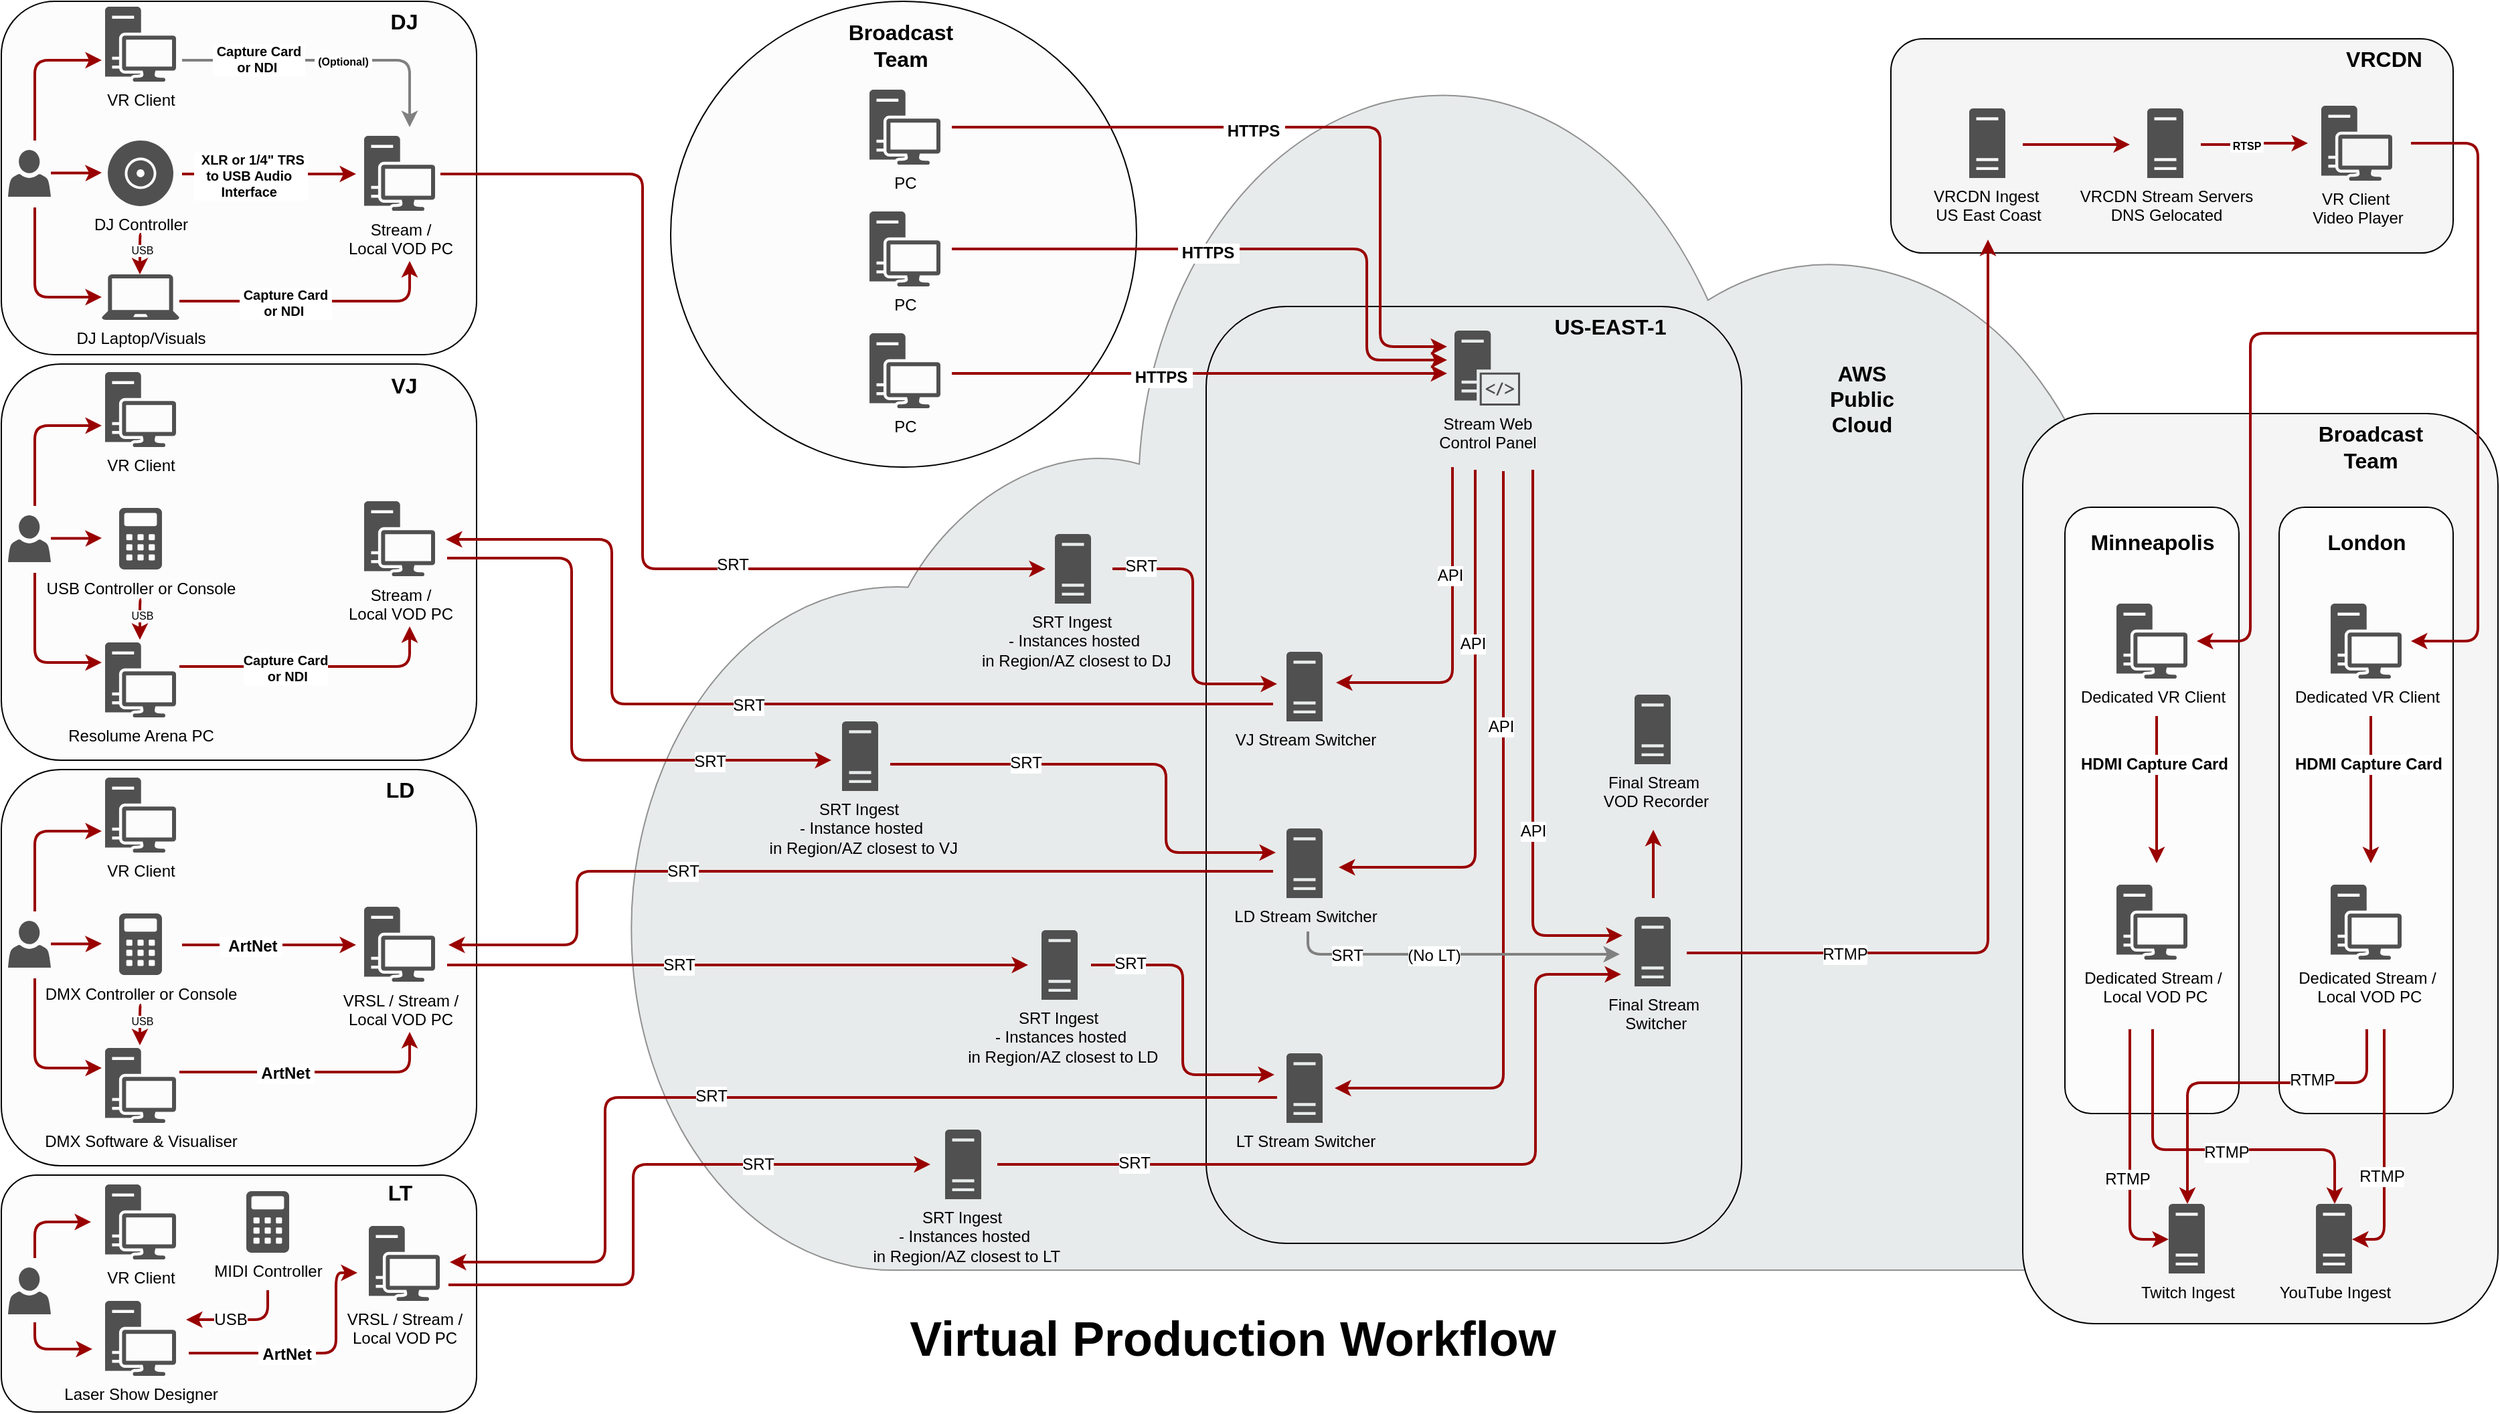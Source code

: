 <mxfile version="24.7.6">
  <diagram name="Page-1" id="c7558073-3199-34d8-9f00-42111426c3f3">
    <mxGraphModel dx="2074" dy="1204" grid="0" gridSize="10" guides="1" tooltips="1" connect="1" arrows="1" fold="1" page="1" pageScale="1" pageWidth="1920" pageHeight="1080" background="none" math="0" shadow="0">
      <root>
        <mxCell id="0" />
        <mxCell id="1" parent="0" />
        <mxCell id="5zzfdvalp0ISnl_wuwMz-347" value="" style="rounded=1;whiteSpace=wrap;html=1;fillStyle=solid;fillColor=#FCFCFC;" vertex="1" parent="1">
          <mxGeometry x="40" y="899" width="355" height="177" as="geometry" />
        </mxCell>
        <mxCell id="5zzfdvalp0ISnl_wuwMz-211" value="" style="sketch=0;pointerEvents=1;shadow=0;dashed=0;html=1;strokeColor=#919191;fillColor=#E8EBEB;labelPosition=center;verticalLabelPosition=bottom;outlineConnect=0;verticalAlign=top;align=center;shape=mxgraph.office.clouds.private_cloud;fillStyle=solid;" vertex="1" parent="1">
          <mxGeometry x="510" y="70" width="1220" height="900" as="geometry" />
        </mxCell>
        <mxCell id="5zzfdvalp0ISnl_wuwMz-296" value="" style="rounded=1;whiteSpace=wrap;html=1;fillColor=#E8EBEB;fillStyle=solid;" vertex="1" parent="1">
          <mxGeometry x="940" y="250" width="400" height="700" as="geometry" />
        </mxCell>
        <mxCell id="5zzfdvalp0ISnl_wuwMz-261" value="" style="rounded=1;whiteSpace=wrap;html=1;fillStyle=solid;fillColor=#F5F5F5;" vertex="1" parent="1">
          <mxGeometry x="1550" y="330" width="355" height="680" as="geometry" />
        </mxCell>
        <mxCell id="5zzfdvalp0ISnl_wuwMz-281" value="" style="rounded=1;whiteSpace=wrap;html=1;fillStyle=solid;fillColor=#FCFCFC;" vertex="1" parent="1">
          <mxGeometry x="1741.5" y="400" width="130" height="453" as="geometry" />
        </mxCell>
        <mxCell id="5zzfdvalp0ISnl_wuwMz-280" value="" style="rounded=1;whiteSpace=wrap;html=1;fillStyle=solid;fillColor=#FCFCFC;" vertex="1" parent="1">
          <mxGeometry x="1581.5" y="400" width="130" height="453" as="geometry" />
        </mxCell>
        <mxCell id="5zzfdvalp0ISnl_wuwMz-253" value="" style="rounded=1;whiteSpace=wrap;html=1;fillStyle=solid;fillColor=#F5F5F5;" vertex="1" parent="1">
          <mxGeometry x="1451.5" y="50" width="420" height="160" as="geometry" />
        </mxCell>
        <mxCell id="5zzfdvalp0ISnl_wuwMz-143" value="" style="ellipse;whiteSpace=wrap;html=1;aspect=fixed;fillStyle=solid;fillColor=#FCFCFC;" vertex="1" parent="1">
          <mxGeometry x="540" y="22" width="348" height="348" as="geometry" />
        </mxCell>
        <mxCell id="5zzfdvalp0ISnl_wuwMz-177" value="" style="rounded=1;whiteSpace=wrap;html=1;fillColor=#FCFCFC;fillStyle=auto;" vertex="1" parent="1">
          <mxGeometry x="40" y="293" width="355" height="296" as="geometry" />
        </mxCell>
        <mxCell id="5zzfdvalp0ISnl_wuwMz-176" value="" style="rounded=1;whiteSpace=wrap;html=1;fillStyle=solid;fillColor=#FCFCFC;" vertex="1" parent="1">
          <mxGeometry x="40" y="22" width="355" height="264" as="geometry" />
        </mxCell>
        <mxCell id="65" value="" style="edgeStyle=elbowEdgeStyle;elbow=horizontal;strokeColor=#808080;strokeWidth=2" parent="1" edge="1">
          <mxGeometry width="100" height="100" relative="1" as="geometry">
            <mxPoint x="175" y="66" as="sourcePoint" />
            <mxPoint x="345" y="116" as="targetPoint" />
            <Array as="points">
              <mxPoint x="345" y="66" />
            </Array>
          </mxGeometry>
        </mxCell>
        <mxCell id="5zzfdvalp0ISnl_wuwMz-123" value="&lt;div&gt;&lt;b&gt;&amp;nbsp;Capture Card&amp;nbsp;&lt;/b&gt;&lt;/div&gt;&lt;div&gt;&lt;b&gt;or NDI&amp;nbsp; &lt;/b&gt;&lt;/div&gt;" style="edgeLabel;html=1;align=center;verticalAlign=middle;resizable=0;points=[];fontSize=10;" vertex="1" connectable="0" parent="65">
          <mxGeometry x="-0.487" y="1" relative="1" as="geometry">
            <mxPoint as="offset" />
          </mxGeometry>
        </mxCell>
        <mxCell id="5zzfdvalp0ISnl_wuwMz-138" value="&amp;nbsp;(Optional)&amp;nbsp; " style="edgeLabel;html=1;align=center;verticalAlign=middle;resizable=0;points=[];fontSize=8;fontStyle=1" vertex="1" connectable="0" parent="65">
          <mxGeometry x="0.09" y="-1" relative="1" as="geometry">
            <mxPoint as="offset" />
          </mxGeometry>
        </mxCell>
        <mxCell id="5zzfdvalp0ISnl_wuwMz-101" value="VR Client" style="sketch=0;pointerEvents=1;shadow=0;dashed=0;html=1;strokeColor=none;fillColor=#505050;labelPosition=center;verticalLabelPosition=bottom;verticalAlign=top;outlineConnect=0;align=center;shape=mxgraph.office.devices.workstation;" vertex="1" parent="1">
          <mxGeometry x="117.5" y="26" width="53" height="56" as="geometry" />
        </mxCell>
        <mxCell id="5zzfdvalp0ISnl_wuwMz-102" value="" style="sketch=0;pointerEvents=1;shadow=0;dashed=0;html=1;strokeColor=none;fillColor=#505050;labelPosition=center;verticalLabelPosition=bottom;verticalAlign=top;outlineConnect=0;align=center;shape=mxgraph.office.users.user;" vertex="1" parent="1">
          <mxGeometry x="45" y="133" width="32" height="35" as="geometry" />
        </mxCell>
        <mxCell id="5zzfdvalp0ISnl_wuwMz-110" value="&lt;div&gt;DJ Laptop/Visuals&lt;/div&gt;" style="sketch=0;pointerEvents=1;shadow=0;dashed=0;html=1;strokeColor=none;fillColor=#505050;labelPosition=center;verticalLabelPosition=bottom;verticalAlign=top;outlineConnect=0;align=center;shape=mxgraph.office.devices.laptop;" vertex="1" parent="1">
          <mxGeometry x="115" y="226" width="58" height="34" as="geometry" />
        </mxCell>
        <mxCell id="5zzfdvalp0ISnl_wuwMz-121" value="" style="edgeStyle=elbowEdgeStyle;elbow=horizontal;strokeColor=#990000;strokeWidth=2" edge="1" parent="1">
          <mxGeometry width="100" height="100" relative="1" as="geometry">
            <mxPoint x="173" y="246" as="sourcePoint" />
            <mxPoint x="345" y="216" as="targetPoint" />
            <Array as="points">
              <mxPoint x="345" y="236" />
            </Array>
          </mxGeometry>
        </mxCell>
        <mxCell id="5zzfdvalp0ISnl_wuwMz-122" value="&lt;div&gt;&lt;b&gt;&amp;nbsp;Capture Card&amp;nbsp;&lt;/b&gt;&lt;/div&gt;&lt;div&gt;&lt;b&gt;or NDI&amp;nbsp; &lt;/b&gt;&lt;/div&gt;" style="edgeLabel;html=1;align=center;verticalAlign=middle;resizable=0;points=[];fontSize=10;" vertex="1" connectable="0" parent="5zzfdvalp0ISnl_wuwMz-121">
          <mxGeometry x="-0.218" y="-1" relative="1" as="geometry">
            <mxPoint as="offset" />
          </mxGeometry>
        </mxCell>
        <mxCell id="5zzfdvalp0ISnl_wuwMz-124" value="" style="edgeStyle=elbowEdgeStyle;elbow=horizontal;strokeColor=#990000;strokeWidth=2" edge="1" parent="1">
          <mxGeometry width="100" height="100" relative="1" as="geometry">
            <mxPoint x="175" y="151" as="sourcePoint" />
            <mxPoint x="305" y="151" as="targetPoint" />
            <Array as="points">
              <mxPoint x="255" y="256" />
            </Array>
          </mxGeometry>
        </mxCell>
        <mxCell id="5zzfdvalp0ISnl_wuwMz-125" value="&lt;div&gt;&lt;b&gt;&amp;nbsp; XLR or 1/4&quot; TRS&amp;nbsp;&lt;/b&gt;&lt;/div&gt;&lt;div&gt;&lt;b&gt;to USB Audio&amp;nbsp;&lt;/b&gt;&lt;/div&gt;&lt;div&gt;&lt;b&gt;Interface&amp;nbsp; &lt;br&gt;&lt;/b&gt;&lt;/div&gt;" style="edgeLabel;html=1;align=center;verticalAlign=middle;resizable=0;points=[];fontSize=10;" vertex="1" connectable="0" parent="5zzfdvalp0ISnl_wuwMz-124">
          <mxGeometry x="-0.218" y="-1" relative="1" as="geometry">
            <mxPoint as="offset" />
          </mxGeometry>
        </mxCell>
        <mxCell id="5zzfdvalp0ISnl_wuwMz-126" value="" style="edgeStyle=elbowEdgeStyle;elbow=horizontal;strokeColor=#990000;strokeWidth=2" edge="1" parent="1">
          <mxGeometry width="100" height="100" relative="1" as="geometry">
            <mxPoint x="65" y="126" as="sourcePoint" />
            <mxPoint x="115" y="66" as="targetPoint" />
            <Array as="points">
              <mxPoint x="65" y="66" />
            </Array>
          </mxGeometry>
        </mxCell>
        <mxCell id="5zzfdvalp0ISnl_wuwMz-128" value="" style="edgeStyle=elbowEdgeStyle;elbow=horizontal;strokeColor=#990000;strokeWidth=2" edge="1" parent="1" target="5zzfdvalp0ISnl_wuwMz-110">
          <mxGeometry width="100" height="100" relative="1" as="geometry">
            <mxPoint x="65" y="176" as="sourcePoint" />
            <mxPoint x="130" y="238.5" as="targetPoint" />
            <Array as="points">
              <mxPoint x="65" y="243" />
            </Array>
          </mxGeometry>
        </mxCell>
        <mxCell id="5zzfdvalp0ISnl_wuwMz-129" value="" style="edgeStyle=elbowEdgeStyle;elbow=horizontal;strokeColor=#990000;strokeWidth=2" edge="1" parent="1">
          <mxGeometry width="100" height="100" relative="1" as="geometry">
            <mxPoint x="77" y="150.26" as="sourcePoint" />
            <mxPoint x="115" y="150" as="targetPoint" />
            <Array as="points">
              <mxPoint x="105" y="150.26" />
            </Array>
          </mxGeometry>
        </mxCell>
        <mxCell id="5zzfdvalp0ISnl_wuwMz-97" value="Stream / &lt;br&gt;Local VOD PC" style="sketch=0;pointerEvents=1;shadow=0;dashed=0;html=1;strokeColor=none;fillColor=#505050;labelPosition=center;verticalLabelPosition=bottom;verticalAlign=top;outlineConnect=0;align=center;shape=mxgraph.office.devices.workstation;" vertex="1" parent="1">
          <mxGeometry x="311" y="122.5" width="53" height="56" as="geometry" />
        </mxCell>
        <mxCell id="5zzfdvalp0ISnl_wuwMz-96" value="&lt;div&gt;DJ Controller&lt;/div&gt;" style="sketch=0;pointerEvents=1;shadow=0;dashed=0;html=1;strokeColor=none;fillColor=#505050;labelPosition=center;verticalLabelPosition=bottom;verticalAlign=top;outlineConnect=0;align=center;shape=mxgraph.office.devices.cd_dvd;" vertex="1" parent="1">
          <mxGeometry x="119.5" y="126" width="49" height="49" as="geometry" />
        </mxCell>
        <mxCell id="5zzfdvalp0ISnl_wuwMz-130" value="" style="edgeStyle=elbowEdgeStyle;elbow=horizontal;strokeColor=#990000;strokeWidth=2" edge="1" parent="1">
          <mxGeometry width="100" height="100" relative="1" as="geometry">
            <mxPoint x="368" y="151" as="sourcePoint" />
            <mxPoint x="820" y="446" as="targetPoint" />
            <Array as="points">
              <mxPoint x="519" y="298" />
            </Array>
          </mxGeometry>
        </mxCell>
        <mxCell id="5zzfdvalp0ISnl_wuwMz-305" value="SRT" style="edgeLabel;html=1;align=center;verticalAlign=middle;resizable=0;points=[];fontSize=12;" vertex="1" connectable="0" parent="5zzfdvalp0ISnl_wuwMz-130">
          <mxGeometry x="0.373" y="3" relative="1" as="geometry">
            <mxPoint as="offset" />
          </mxGeometry>
        </mxCell>
        <mxCell id="5zzfdvalp0ISnl_wuwMz-135" value="" style="edgeStyle=elbowEdgeStyle;elbow=horizontal;strokeColor=#990000;strokeWidth=2" edge="1" parent="1" target="5zzfdvalp0ISnl_wuwMz-110">
          <mxGeometry width="100" height="100" relative="1" as="geometry">
            <mxPoint x="144.5" y="196" as="sourcePoint" />
            <mxPoint x="144" y="216" as="targetPoint" />
            <Array as="points">
              <mxPoint x="143.5" y="196" />
            </Array>
          </mxGeometry>
        </mxCell>
        <mxCell id="5zzfdvalp0ISnl_wuwMz-136" value="USB" style="edgeLabel;html=1;align=center;verticalAlign=middle;resizable=0;points=[];fontSize=8;" vertex="1" connectable="0" parent="5zzfdvalp0ISnl_wuwMz-135">
          <mxGeometry x="-0.146" y="1" relative="1" as="geometry">
            <mxPoint as="offset" />
          </mxGeometry>
        </mxCell>
        <mxCell id="5zzfdvalp0ISnl_wuwMz-99" value="&lt;div&gt;Stream Web&lt;/div&gt;&lt;div&gt;Control Panel&lt;br&gt;&lt;/div&gt;" style="sketch=0;pointerEvents=1;shadow=0;dashed=0;html=1;strokeColor=none;fillColor=#505050;labelPosition=center;verticalLabelPosition=bottom;verticalAlign=top;outlineConnect=0;align=center;shape=mxgraph.office.servers.server_side_code;" vertex="1" parent="1">
          <mxGeometry x="1125.5" y="268" width="49" height="56" as="geometry" />
        </mxCell>
        <mxCell id="5zzfdvalp0ISnl_wuwMz-100" value="&lt;div&gt;SRT Ingest&amp;nbsp;&lt;/div&gt;&lt;div&gt;- Instances hosted&lt;/div&gt;&lt;div&gt;&amp;nbsp;in Region/AZ closest to DJ&lt;/div&gt;" style="sketch=0;pointerEvents=1;shadow=0;dashed=0;html=1;strokeColor=none;fillColor=#505050;labelPosition=center;verticalLabelPosition=bottom;verticalAlign=top;outlineConnect=0;align=center;shape=mxgraph.office.servers.server_generic;" vertex="1" parent="1">
          <mxGeometry x="827" y="420" width="27" height="52" as="geometry" />
        </mxCell>
        <mxCell id="5zzfdvalp0ISnl_wuwMz-146" value="&lt;div&gt;VJ Stream Switcher&lt;br&gt;&lt;/div&gt;" style="sketch=0;pointerEvents=1;shadow=0;dashed=0;html=1;strokeColor=none;fillColor=#505050;labelPosition=center;verticalLabelPosition=bottom;verticalAlign=top;outlineConnect=0;align=center;shape=mxgraph.office.servers.server_generic;" vertex="1" parent="1">
          <mxGeometry x="1000" y="508" width="27" height="52" as="geometry" />
        </mxCell>
        <mxCell id="5zzfdvalp0ISnl_wuwMz-147" value="" style="edgeStyle=elbowEdgeStyle;elbow=horizontal;strokeColor=#990000;strokeWidth=2" edge="1" parent="1">
          <mxGeometry width="100" height="100" relative="1" as="geometry">
            <mxPoint x="870" y="446" as="sourcePoint" />
            <mxPoint x="993" y="532" as="targetPoint" />
            <Array as="points">
              <mxPoint x="930" y="560" />
            </Array>
          </mxGeometry>
        </mxCell>
        <mxCell id="5zzfdvalp0ISnl_wuwMz-325" value="SRT" style="edgeLabel;html=1;align=center;verticalAlign=middle;resizable=0;points=[];fontSize=12;" vertex="1" connectable="0" parent="5zzfdvalp0ISnl_wuwMz-147">
          <mxGeometry x="-0.799" y="2" relative="1" as="geometry">
            <mxPoint as="offset" />
          </mxGeometry>
        </mxCell>
        <mxCell id="5zzfdvalp0ISnl_wuwMz-149" value="" style="edgeStyle=elbowEdgeStyle;elbow=horizontal;strokeColor=#990000;strokeWidth=2" edge="1" parent="1">
          <mxGeometry width="100" height="100" relative="1" as="geometry">
            <mxPoint x="1124" y="370" as="sourcePoint" />
            <mxPoint x="1037" y="531" as="targetPoint" />
            <Array as="points">
              <mxPoint x="1124" y="529" />
            </Array>
          </mxGeometry>
        </mxCell>
        <mxCell id="5zzfdvalp0ISnl_wuwMz-152" value="API" style="edgeLabel;html=1;align=center;verticalAlign=middle;resizable=0;points=[];fontSize=12;" vertex="1" connectable="0" parent="5zzfdvalp0ISnl_wuwMz-149">
          <mxGeometry x="-0.35" y="-2" relative="1" as="geometry">
            <mxPoint as="offset" />
          </mxGeometry>
        </mxCell>
        <mxCell id="5zzfdvalp0ISnl_wuwMz-157" value="VR Client" style="sketch=0;pointerEvents=1;shadow=0;dashed=0;html=1;strokeColor=none;fillColor=#505050;labelPosition=center;verticalLabelPosition=bottom;verticalAlign=top;outlineConnect=0;align=center;shape=mxgraph.office.devices.workstation;" vertex="1" parent="1">
          <mxGeometry x="117.5" y="299" width="53" height="56" as="geometry" />
        </mxCell>
        <mxCell id="5zzfdvalp0ISnl_wuwMz-158" value="" style="sketch=0;pointerEvents=1;shadow=0;dashed=0;html=1;strokeColor=none;fillColor=#505050;labelPosition=center;verticalLabelPosition=bottom;verticalAlign=top;outlineConnect=0;align=center;shape=mxgraph.office.users.user;" vertex="1" parent="1">
          <mxGeometry x="45" y="406" width="32" height="35" as="geometry" />
        </mxCell>
        <mxCell id="5zzfdvalp0ISnl_wuwMz-160" value="" style="edgeStyle=elbowEdgeStyle;elbow=horizontal;strokeColor=#990000;strokeWidth=2" edge="1" parent="1">
          <mxGeometry width="100" height="100" relative="1" as="geometry">
            <mxPoint x="173" y="519" as="sourcePoint" />
            <mxPoint x="345" y="489" as="targetPoint" />
            <Array as="points">
              <mxPoint x="345" y="509" />
            </Array>
          </mxGeometry>
        </mxCell>
        <mxCell id="5zzfdvalp0ISnl_wuwMz-161" value="&lt;div&gt;Capture Card&lt;/div&gt;&lt;div&gt;&amp;nbsp;or NDI&lt;/div&gt;" style="edgeLabel;html=1;align=center;verticalAlign=middle;resizable=0;points=[];fontSize=10;fontStyle=1" vertex="1" connectable="0" parent="5zzfdvalp0ISnl_wuwMz-160">
          <mxGeometry x="-0.218" y="-1" relative="1" as="geometry">
            <mxPoint as="offset" />
          </mxGeometry>
        </mxCell>
        <mxCell id="5zzfdvalp0ISnl_wuwMz-164" value="" style="edgeStyle=elbowEdgeStyle;elbow=horizontal;strokeColor=#990000;strokeWidth=2" edge="1" parent="1">
          <mxGeometry width="100" height="100" relative="1" as="geometry">
            <mxPoint x="65" y="399" as="sourcePoint" />
            <mxPoint x="115" y="339" as="targetPoint" />
            <Array as="points">
              <mxPoint x="65" y="339" />
            </Array>
          </mxGeometry>
        </mxCell>
        <mxCell id="5zzfdvalp0ISnl_wuwMz-165" value="" style="edgeStyle=elbowEdgeStyle;elbow=horizontal;strokeColor=#990000;strokeWidth=2" edge="1" parent="1">
          <mxGeometry width="100" height="100" relative="1" as="geometry">
            <mxPoint x="65" y="449" as="sourcePoint" />
            <mxPoint x="115" y="516" as="targetPoint" />
            <Array as="points">
              <mxPoint x="65" y="516" />
            </Array>
          </mxGeometry>
        </mxCell>
        <mxCell id="5zzfdvalp0ISnl_wuwMz-166" value="" style="edgeStyle=elbowEdgeStyle;elbow=horizontal;strokeColor=#990000;strokeWidth=2" edge="1" parent="1">
          <mxGeometry width="100" height="100" relative="1" as="geometry">
            <mxPoint x="77" y="423.26" as="sourcePoint" />
            <mxPoint x="115" y="423" as="targetPoint" />
            <Array as="points">
              <mxPoint x="105" y="423.26" />
            </Array>
          </mxGeometry>
        </mxCell>
        <mxCell id="5zzfdvalp0ISnl_wuwMz-167" value="Stream / &lt;br&gt;Local VOD PC" style="sketch=0;pointerEvents=1;shadow=0;dashed=0;html=1;strokeColor=none;fillColor=#505050;labelPosition=center;verticalLabelPosition=bottom;verticalAlign=top;outlineConnect=0;align=center;shape=mxgraph.office.devices.workstation;" vertex="1" parent="1">
          <mxGeometry x="311" y="395.5" width="53" height="56" as="geometry" />
        </mxCell>
        <mxCell id="5zzfdvalp0ISnl_wuwMz-170" value="" style="edgeStyle=elbowEdgeStyle;elbow=horizontal;strokeColor=#990000;strokeWidth=2" edge="1" parent="1">
          <mxGeometry width="100" height="100" relative="1" as="geometry">
            <mxPoint x="144.5" y="469" as="sourcePoint" />
            <mxPoint x="143.5" y="499" as="targetPoint" />
            <Array as="points">
              <mxPoint x="143.5" y="469" />
            </Array>
          </mxGeometry>
        </mxCell>
        <mxCell id="5zzfdvalp0ISnl_wuwMz-171" value="USB" style="edgeLabel;html=1;align=center;verticalAlign=middle;resizable=0;points=[];fontSize=8;" vertex="1" connectable="0" parent="5zzfdvalp0ISnl_wuwMz-170">
          <mxGeometry x="-0.146" y="1" relative="1" as="geometry">
            <mxPoint as="offset" />
          </mxGeometry>
        </mxCell>
        <mxCell id="5zzfdvalp0ISnl_wuwMz-172" value="USB Controller or Console" style="sketch=0;pointerEvents=1;shadow=0;dashed=0;html=1;strokeColor=none;fillColor=#505050;labelPosition=center;verticalLabelPosition=bottom;verticalAlign=top;outlineConnect=0;align=center;shape=mxgraph.office.concepts.calculator;" vertex="1" parent="1">
          <mxGeometry x="128" y="400.5" width="32" height="46" as="geometry" />
        </mxCell>
        <mxCell id="5zzfdvalp0ISnl_wuwMz-173" value="Resolume Arena PC" style="sketch=0;pointerEvents=1;shadow=0;dashed=0;html=1;strokeColor=none;fillColor=#505050;labelPosition=center;verticalLabelPosition=bottom;verticalAlign=top;outlineConnect=0;align=center;shape=mxgraph.office.devices.workstation;" vertex="1" parent="1">
          <mxGeometry x="117.5" y="501" width="53" height="56" as="geometry" />
        </mxCell>
        <mxCell id="5zzfdvalp0ISnl_wuwMz-178" value="DJ" style="text;strokeColor=none;fillColor=none;html=1;align=center;verticalAlign=middle;whiteSpace=wrap;rounded=0;fontSize=16;fontStyle=1" vertex="1" parent="1">
          <mxGeometry x="311" y="22" width="60" height="30" as="geometry" />
        </mxCell>
        <mxCell id="5zzfdvalp0ISnl_wuwMz-179" value="VJ" style="text;strokeColor=none;fillColor=none;html=1;align=center;verticalAlign=middle;whiteSpace=wrap;rounded=0;fontSize=16;fontStyle=1" vertex="1" parent="1">
          <mxGeometry x="311" y="294" width="60" height="30" as="geometry" />
        </mxCell>
        <mxCell id="5zzfdvalp0ISnl_wuwMz-181" value="" style="edgeStyle=elbowEdgeStyle;elbow=horizontal;strokeColor=#990000;strokeWidth=2;" edge="1" parent="1">
          <mxGeometry width="100" height="100" relative="1" as="geometry">
            <mxPoint x="990" y="547" as="sourcePoint" />
            <mxPoint x="372" y="424" as="targetPoint" />
            <Array as="points">
              <mxPoint x="496" y="505" />
            </Array>
          </mxGeometry>
        </mxCell>
        <mxCell id="5zzfdvalp0ISnl_wuwMz-321" value="SRT" style="edgeLabel;html=1;align=center;verticalAlign=middle;resizable=0;points=[];fontSize=12;" vertex="1" connectable="0" parent="5zzfdvalp0ISnl_wuwMz-181">
          <mxGeometry x="0.058" y="1" relative="1" as="geometry">
            <mxPoint as="offset" />
          </mxGeometry>
        </mxCell>
        <mxCell id="5zzfdvalp0ISnl_wuwMz-184" value="" style="edgeStyle=elbowEdgeStyle;elbow=horizontal;strokeColor=#990000;strokeWidth=2" edge="1" parent="1">
          <mxGeometry width="100" height="100" relative="1" as="geometry">
            <mxPoint x="373" y="438" as="sourcePoint" />
            <mxPoint x="660" y="589" as="targetPoint" />
            <Array as="points">
              <mxPoint x="466" y="519" />
            </Array>
          </mxGeometry>
        </mxCell>
        <mxCell id="5zzfdvalp0ISnl_wuwMz-367" value="SRT" style="edgeLabel;html=1;align=center;verticalAlign=middle;resizable=0;points=[];fontSize=12;" vertex="1" connectable="0" parent="5zzfdvalp0ISnl_wuwMz-184">
          <mxGeometry x="0.585" y="-1" relative="1" as="geometry">
            <mxPoint as="offset" />
          </mxGeometry>
        </mxCell>
        <mxCell id="5zzfdvalp0ISnl_wuwMz-186" value="&lt;div&gt;VRCDN Ingest&amp;nbsp;&lt;/div&gt;&lt;div&gt;US East Coast&lt;/div&gt;" style="sketch=0;pointerEvents=1;shadow=0;dashed=0;html=1;strokeColor=none;fillColor=#505050;labelPosition=center;verticalLabelPosition=bottom;verticalAlign=top;outlineConnect=0;align=center;shape=mxgraph.office.servers.server_generic;" vertex="1" parent="1">
          <mxGeometry x="1510" y="102" width="27" height="52" as="geometry" />
        </mxCell>
        <mxCell id="5zzfdvalp0ISnl_wuwMz-188" value="&lt;div&gt;VRCDN Stream Servers&lt;/div&gt;&lt;div&gt;DNS Gelocated&lt;br&gt;&lt;/div&gt;" style="sketch=0;pointerEvents=1;shadow=0;dashed=0;html=1;strokeColor=none;fillColor=#505050;labelPosition=center;verticalLabelPosition=bottom;verticalAlign=top;outlineConnect=0;align=center;shape=mxgraph.office.servers.server_generic;" vertex="1" parent="1">
          <mxGeometry x="1643" y="102" width="27" height="52" as="geometry" />
        </mxCell>
        <mxCell id="5zzfdvalp0ISnl_wuwMz-189" value="&lt;div&gt;VR Client&amp;nbsp;&lt;/div&gt;&lt;div&gt;Video Player&lt;/div&gt;" style="sketch=0;pointerEvents=1;shadow=0;dashed=0;html=1;strokeColor=none;fillColor=#505050;labelPosition=center;verticalLabelPosition=bottom;verticalAlign=top;outlineConnect=0;align=center;shape=mxgraph.office.devices.workstation;" vertex="1" parent="1">
          <mxGeometry x="1773" y="100" width="53" height="56" as="geometry" />
        </mxCell>
        <mxCell id="5zzfdvalp0ISnl_wuwMz-190" value="" style="edgeStyle=elbowEdgeStyle;elbow=horizontal;strokeColor=#990000;strokeWidth=2" edge="1" parent="1">
          <mxGeometry width="100" height="100" relative="1" as="geometry">
            <mxPoint x="1550" y="129" as="sourcePoint" />
            <mxPoint x="1630" y="129" as="targetPoint" />
            <Array as="points">
              <mxPoint x="1593" y="129" />
            </Array>
          </mxGeometry>
        </mxCell>
        <mxCell id="5zzfdvalp0ISnl_wuwMz-191" value="" style="edgeStyle=elbowEdgeStyle;elbow=horizontal;strokeColor=#990000;strokeWidth=2" edge="1" parent="1">
          <mxGeometry width="100" height="100" relative="1" as="geometry">
            <mxPoint x="1683" y="129" as="sourcePoint" />
            <mxPoint x="1763" y="128" as="targetPoint" />
            <Array as="points">
              <mxPoint x="1723" y="129" />
            </Array>
          </mxGeometry>
        </mxCell>
        <mxCell id="5zzfdvalp0ISnl_wuwMz-192" value="&lt;b&gt;&amp;nbsp;RTSP&amp;nbsp; &lt;br&gt;&lt;/b&gt;" style="edgeLabel;html=1;align=center;verticalAlign=middle;resizable=0;points=[];fontSize=8;" vertex="1" connectable="0" parent="5zzfdvalp0ISnl_wuwMz-191">
          <mxGeometry x="-0.179" y="-1" relative="1" as="geometry">
            <mxPoint as="offset" />
          </mxGeometry>
        </mxCell>
        <mxCell id="5zzfdvalp0ISnl_wuwMz-195" value="" style="rounded=1;whiteSpace=wrap;html=1;fillStyle=solid;fillColor=#FCFCFC;" vertex="1" parent="1">
          <mxGeometry x="40" y="596" width="355" height="296" as="geometry" />
        </mxCell>
        <mxCell id="5zzfdvalp0ISnl_wuwMz-196" value="VR Client" style="sketch=0;pointerEvents=1;shadow=0;dashed=0;html=1;strokeColor=none;fillColor=#505050;labelPosition=center;verticalLabelPosition=bottom;verticalAlign=top;outlineConnect=0;align=center;shape=mxgraph.office.devices.workstation;" vertex="1" parent="1">
          <mxGeometry x="117.5" y="602" width="53" height="56" as="geometry" />
        </mxCell>
        <mxCell id="5zzfdvalp0ISnl_wuwMz-197" value="" style="sketch=0;pointerEvents=1;shadow=0;dashed=0;html=1;strokeColor=none;fillColor=#505050;labelPosition=center;verticalLabelPosition=bottom;verticalAlign=top;outlineConnect=0;align=center;shape=mxgraph.office.users.user;" vertex="1" parent="1">
          <mxGeometry x="45" y="709" width="32" height="35" as="geometry" />
        </mxCell>
        <mxCell id="5zzfdvalp0ISnl_wuwMz-198" value="" style="edgeStyle=elbowEdgeStyle;elbow=horizontal;strokeColor=#990000;strokeWidth=2" edge="1" parent="1">
          <mxGeometry width="100" height="100" relative="1" as="geometry">
            <mxPoint x="173" y="822" as="sourcePoint" />
            <mxPoint x="345" y="792" as="targetPoint" />
            <Array as="points">
              <mxPoint x="345" y="812" />
            </Array>
          </mxGeometry>
        </mxCell>
        <mxCell id="5zzfdvalp0ISnl_wuwMz-199" value="&lt;div&gt;&lt;b&gt;&amp;nbsp;ArtNet&amp;nbsp; &lt;/b&gt;&lt;/div&gt;" style="edgeLabel;html=1;align=center;verticalAlign=middle;resizable=0;points=[];fontSize=12;" vertex="1" connectable="0" parent="5zzfdvalp0ISnl_wuwMz-198">
          <mxGeometry x="-0.218" y="-1" relative="1" as="geometry">
            <mxPoint as="offset" />
          </mxGeometry>
        </mxCell>
        <mxCell id="5zzfdvalp0ISnl_wuwMz-200" value="" style="edgeStyle=elbowEdgeStyle;elbow=horizontal;strokeColor=#990000;strokeWidth=2" edge="1" parent="1">
          <mxGeometry width="100" height="100" relative="1" as="geometry">
            <mxPoint x="175" y="727" as="sourcePoint" />
            <mxPoint x="305" y="727" as="targetPoint" />
            <Array as="points">
              <mxPoint x="255" y="832" />
            </Array>
          </mxGeometry>
        </mxCell>
        <mxCell id="5zzfdvalp0ISnl_wuwMz-201" value="&lt;div&gt;&lt;b&gt;&amp;nbsp; ArtNet&amp;nbsp; &lt;br&gt;&lt;/b&gt;&lt;/div&gt;" style="edgeLabel;html=1;align=center;verticalAlign=middle;resizable=0;points=[];fontSize=12;" vertex="1" connectable="0" parent="5zzfdvalp0ISnl_wuwMz-200">
          <mxGeometry x="-0.218" y="-1" relative="1" as="geometry">
            <mxPoint as="offset" />
          </mxGeometry>
        </mxCell>
        <mxCell id="5zzfdvalp0ISnl_wuwMz-202" value="" style="edgeStyle=elbowEdgeStyle;elbow=horizontal;strokeColor=#990000;strokeWidth=2" edge="1" parent="1">
          <mxGeometry width="100" height="100" relative="1" as="geometry">
            <mxPoint x="65" y="702" as="sourcePoint" />
            <mxPoint x="115" y="642" as="targetPoint" />
            <Array as="points">
              <mxPoint x="65" y="642" />
            </Array>
          </mxGeometry>
        </mxCell>
        <mxCell id="5zzfdvalp0ISnl_wuwMz-203" value="" style="edgeStyle=elbowEdgeStyle;elbow=horizontal;strokeColor=#990000;strokeWidth=2" edge="1" parent="1">
          <mxGeometry width="100" height="100" relative="1" as="geometry">
            <mxPoint x="65" y="752" as="sourcePoint" />
            <mxPoint x="115" y="819" as="targetPoint" />
            <Array as="points">
              <mxPoint x="65" y="819" />
            </Array>
          </mxGeometry>
        </mxCell>
        <mxCell id="5zzfdvalp0ISnl_wuwMz-204" value="" style="edgeStyle=elbowEdgeStyle;elbow=horizontal;strokeColor=#990000;strokeWidth=2" edge="1" parent="1">
          <mxGeometry width="100" height="100" relative="1" as="geometry">
            <mxPoint x="77" y="726.26" as="sourcePoint" />
            <mxPoint x="115" y="726" as="targetPoint" />
            <Array as="points">
              <mxPoint x="105" y="726.26" />
            </Array>
          </mxGeometry>
        </mxCell>
        <mxCell id="5zzfdvalp0ISnl_wuwMz-205" value="VRSL / Stream / &lt;br&gt;Local VOD PC" style="sketch=0;pointerEvents=1;shadow=0;dashed=0;html=1;strokeColor=none;fillColor=#505050;labelPosition=center;verticalLabelPosition=bottom;verticalAlign=top;outlineConnect=0;align=center;shape=mxgraph.office.devices.workstation;" vertex="1" parent="1">
          <mxGeometry x="311" y="698.5" width="53" height="56" as="geometry" />
        </mxCell>
        <mxCell id="5zzfdvalp0ISnl_wuwMz-206" value="" style="edgeStyle=elbowEdgeStyle;elbow=horizontal;strokeColor=#990000;strokeWidth=2" edge="1" parent="1">
          <mxGeometry width="100" height="100" relative="1" as="geometry">
            <mxPoint x="144.5" y="772" as="sourcePoint" />
            <mxPoint x="143.5" y="802" as="targetPoint" />
            <Array as="points">
              <mxPoint x="143.5" y="772" />
            </Array>
          </mxGeometry>
        </mxCell>
        <mxCell id="5zzfdvalp0ISnl_wuwMz-207" value="USB" style="edgeLabel;html=1;align=center;verticalAlign=middle;resizable=0;points=[];fontSize=8;" vertex="1" connectable="0" parent="5zzfdvalp0ISnl_wuwMz-206">
          <mxGeometry x="-0.146" y="1" relative="1" as="geometry">
            <mxPoint as="offset" />
          </mxGeometry>
        </mxCell>
        <mxCell id="5zzfdvalp0ISnl_wuwMz-208" value="DMX Controller or Console" style="sketch=0;pointerEvents=1;shadow=0;dashed=0;html=1;strokeColor=none;fillColor=#505050;labelPosition=center;verticalLabelPosition=bottom;verticalAlign=top;outlineConnect=0;align=center;shape=mxgraph.office.concepts.calculator;" vertex="1" parent="1">
          <mxGeometry x="128" y="703.5" width="32" height="46" as="geometry" />
        </mxCell>
        <mxCell id="5zzfdvalp0ISnl_wuwMz-209" value="DMX Software &amp;amp; Visualiser" style="sketch=0;pointerEvents=1;shadow=0;dashed=0;html=1;strokeColor=none;fillColor=#505050;labelPosition=center;verticalLabelPosition=bottom;verticalAlign=top;outlineConnect=0;align=center;shape=mxgraph.office.devices.workstation;" vertex="1" parent="1">
          <mxGeometry x="117.5" y="804" width="53" height="56" as="geometry" />
        </mxCell>
        <mxCell id="5zzfdvalp0ISnl_wuwMz-210" value="LD" style="text;strokeColor=none;fillColor=none;html=1;align=center;verticalAlign=middle;whiteSpace=wrap;rounded=0;fontSize=16;fontStyle=1" vertex="1" parent="1">
          <mxGeometry x="307.5" y="596" width="60" height="30" as="geometry" />
        </mxCell>
        <mxCell id="5zzfdvalp0ISnl_wuwMz-212" value="&lt;div&gt;SRT Ingest&amp;nbsp;&lt;/div&gt;&lt;div&gt;- Instance hosted&lt;/div&gt;&lt;div&gt;&amp;nbsp;in Region/AZ closest to VJ&lt;/div&gt;" style="sketch=0;pointerEvents=1;shadow=0;dashed=0;html=1;strokeColor=none;fillColor=#505050;labelPosition=center;verticalLabelPosition=bottom;verticalAlign=top;outlineConnect=0;align=center;shape=mxgraph.office.servers.server_generic;" vertex="1" parent="1">
          <mxGeometry x="668" y="560" width="27" height="52" as="geometry" />
        </mxCell>
        <mxCell id="5zzfdvalp0ISnl_wuwMz-213" value="&lt;div&gt;SRT Ingest&amp;nbsp;&lt;/div&gt;&lt;div&gt;- Instances hosted&lt;/div&gt;&lt;div&gt;&amp;nbsp;in Region/AZ closest to LD&lt;/div&gt;" style="sketch=0;pointerEvents=1;shadow=0;dashed=0;html=1;strokeColor=none;fillColor=#505050;labelPosition=center;verticalLabelPosition=bottom;verticalAlign=top;outlineConnect=0;align=center;shape=mxgraph.office.servers.server_generic;" vertex="1" parent="1">
          <mxGeometry x="817" y="716" width="27" height="52" as="geometry" />
        </mxCell>
        <mxCell id="5zzfdvalp0ISnl_wuwMz-220" value="" style="edgeStyle=elbowEdgeStyle;elbow=horizontal;strokeColor=#990000;strokeWidth=2" edge="1" parent="1">
          <mxGeometry width="100" height="100" relative="1" as="geometry">
            <mxPoint x="990" y="672" as="sourcePoint" />
            <mxPoint x="374" y="727" as="targetPoint" />
            <Array as="points">
              <mxPoint x="470" y="820" />
            </Array>
          </mxGeometry>
        </mxCell>
        <mxCell id="5zzfdvalp0ISnl_wuwMz-366" value="SRT" style="edgeLabel;html=1;align=center;verticalAlign=middle;resizable=0;points=[];fontSize=12;" vertex="1" connectable="0" parent="5zzfdvalp0ISnl_wuwMz-220">
          <mxGeometry x="0.315" relative="1" as="geometry">
            <mxPoint as="offset" />
          </mxGeometry>
        </mxCell>
        <mxCell id="5zzfdvalp0ISnl_wuwMz-221" value="" style="edgeStyle=elbowEdgeStyle;elbow=horizontal;strokeColor=#990000;strokeWidth=2" edge="1" parent="1">
          <mxGeometry width="100" height="100" relative="1" as="geometry">
            <mxPoint x="373" y="742" as="sourcePoint" />
            <mxPoint x="807" y="742" as="targetPoint" />
            <Array as="points" />
          </mxGeometry>
        </mxCell>
        <mxCell id="5zzfdvalp0ISnl_wuwMz-323" value="SRT" style="edgeLabel;html=1;align=center;verticalAlign=middle;resizable=0;points=[];fontSize=12;" vertex="1" connectable="0" parent="5zzfdvalp0ISnl_wuwMz-221">
          <mxGeometry x="-0.203" relative="1" as="geometry">
            <mxPoint as="offset" />
          </mxGeometry>
        </mxCell>
        <mxCell id="5zzfdvalp0ISnl_wuwMz-224" value="" style="edgeStyle=elbowEdgeStyle;elbow=horizontal;strokeColor=#990000;strokeWidth=2" edge="1" parent="1">
          <mxGeometry width="100" height="100" relative="1" as="geometry">
            <mxPoint x="704" y="592" as="sourcePoint" />
            <mxPoint x="992" y="658" as="targetPoint" />
            <Array as="points">
              <mxPoint x="910" y="630" />
            </Array>
          </mxGeometry>
        </mxCell>
        <mxCell id="5zzfdvalp0ISnl_wuwMz-225" value="SRT" style="edgeLabel;html=1;align=center;verticalAlign=middle;resizable=0;points=[];fontSize=12;" vertex="1" connectable="0" parent="5zzfdvalp0ISnl_wuwMz-224">
          <mxGeometry x="-0.428" y="1" relative="1" as="geometry">
            <mxPoint as="offset" />
          </mxGeometry>
        </mxCell>
        <mxCell id="5zzfdvalp0ISnl_wuwMz-228" value="PC" style="sketch=0;pointerEvents=1;shadow=0;dashed=0;html=1;strokeColor=none;fillColor=#505050;labelPosition=center;verticalLabelPosition=bottom;verticalAlign=top;outlineConnect=0;align=center;shape=mxgraph.office.devices.workstation;" vertex="1" parent="1">
          <mxGeometry x="688.5" y="179" width="53" height="56" as="geometry" />
        </mxCell>
        <mxCell id="5zzfdvalp0ISnl_wuwMz-229" value="Broadcast Team" style="text;strokeColor=none;fillColor=none;html=1;align=center;verticalAlign=middle;whiteSpace=wrap;rounded=0;fontSize=16;fontStyle=1" vertex="1" parent="1">
          <mxGeometry x="681.5" y="40" width="60" height="30" as="geometry" />
        </mxCell>
        <mxCell id="5zzfdvalp0ISnl_wuwMz-230" value="" style="edgeStyle=elbowEdgeStyle;elbow=horizontal;strokeColor=#990000;strokeWidth=2" edge="1" parent="1">
          <mxGeometry width="100" height="100" relative="1" as="geometry">
            <mxPoint x="750" y="207" as="sourcePoint" />
            <mxPoint x="1120" y="290" as="targetPoint" />
            <Array as="points">
              <mxPoint x="1060" y="260" />
            </Array>
          </mxGeometry>
        </mxCell>
        <mxCell id="5zzfdvalp0ISnl_wuwMz-232" value="&lt;b&gt;&amp;nbsp;HTTPS&amp;nbsp; &lt;br&gt;&lt;/b&gt;" style="edgeLabel;html=1;align=center;verticalAlign=middle;resizable=0;points=[];fontSize=12;" vertex="1" connectable="0" parent="5zzfdvalp0ISnl_wuwMz-230">
          <mxGeometry x="-0.158" y="-3" relative="1" as="geometry">
            <mxPoint as="offset" />
          </mxGeometry>
        </mxCell>
        <mxCell id="5zzfdvalp0ISnl_wuwMz-233" value="PC" style="sketch=0;pointerEvents=1;shadow=0;dashed=0;html=1;strokeColor=none;fillColor=#505050;labelPosition=center;verticalLabelPosition=bottom;verticalAlign=top;outlineConnect=0;align=center;shape=mxgraph.office.devices.workstation;" vertex="1" parent="1">
          <mxGeometry x="688.5" y="88" width="53" height="56" as="geometry" />
        </mxCell>
        <mxCell id="5zzfdvalp0ISnl_wuwMz-234" value="PC" style="sketch=0;pointerEvents=1;shadow=0;dashed=0;html=1;strokeColor=none;fillColor=#505050;labelPosition=center;verticalLabelPosition=bottom;verticalAlign=top;outlineConnect=0;align=center;shape=mxgraph.office.devices.workstation;" vertex="1" parent="1">
          <mxGeometry x="688.5" y="270" width="53" height="56" as="geometry" />
        </mxCell>
        <mxCell id="5zzfdvalp0ISnl_wuwMz-235" value="" style="edgeStyle=elbowEdgeStyle;elbow=horizontal;strokeColor=#990000;strokeWidth=2" edge="1" parent="1">
          <mxGeometry width="100" height="100" relative="1" as="geometry">
            <mxPoint x="750" y="116" as="sourcePoint" />
            <mxPoint x="1120" y="280" as="targetPoint" />
            <Array as="points">
              <mxPoint x="1070" y="200" />
            </Array>
          </mxGeometry>
        </mxCell>
        <mxCell id="5zzfdvalp0ISnl_wuwMz-237" value="&lt;b&gt;&amp;nbsp;HTTPS&amp;nbsp; &lt;br&gt;&lt;/b&gt;" style="edgeLabel;html=1;align=center;verticalAlign=middle;resizable=0;points=[];fontSize=12;" vertex="1" connectable="0" parent="5zzfdvalp0ISnl_wuwMz-235">
          <mxGeometry x="-0.158" y="-3" relative="1" as="geometry">
            <mxPoint as="offset" />
          </mxGeometry>
        </mxCell>
        <mxCell id="5zzfdvalp0ISnl_wuwMz-238" value="" style="edgeStyle=elbowEdgeStyle;elbow=horizontal;strokeColor=#990000;strokeWidth=2" edge="1" parent="1">
          <mxGeometry width="100" height="100" relative="1" as="geometry">
            <mxPoint x="750" y="300" as="sourcePoint" />
            <mxPoint x="1120" y="300" as="targetPoint" />
            <Array as="points">
              <mxPoint x="1010" y="298" />
            </Array>
          </mxGeometry>
        </mxCell>
        <mxCell id="5zzfdvalp0ISnl_wuwMz-239" value="&lt;b&gt;&amp;nbsp;HTTPS&amp;nbsp; &lt;br&gt;&lt;/b&gt;" style="edgeLabel;html=1;align=center;verticalAlign=middle;resizable=0;points=[];fontSize=12;" vertex="1" connectable="0" parent="5zzfdvalp0ISnl_wuwMz-238">
          <mxGeometry x="-0.158" y="-3" relative="1" as="geometry">
            <mxPoint as="offset" />
          </mxGeometry>
        </mxCell>
        <mxCell id="5zzfdvalp0ISnl_wuwMz-240" value="&lt;div&gt;LD Stream Switcher&lt;br&gt;&lt;/div&gt;" style="sketch=0;pointerEvents=1;shadow=0;dashed=0;html=1;strokeColor=none;fillColor=#505050;labelPosition=center;verticalLabelPosition=bottom;verticalAlign=top;outlineConnect=0;align=center;shape=mxgraph.office.servers.server_generic;" vertex="1" parent="1">
          <mxGeometry x="1000" y="640" width="27" height="52" as="geometry" />
        </mxCell>
        <mxCell id="5zzfdvalp0ISnl_wuwMz-241" value="&lt;div&gt;Final Stream&lt;/div&gt;&lt;div&gt;&amp;nbsp;Switcher&lt;br&gt;&lt;/div&gt;" style="sketch=0;pointerEvents=1;shadow=0;dashed=0;html=1;strokeColor=none;fillColor=#505050;labelPosition=center;verticalLabelPosition=bottom;verticalAlign=top;outlineConnect=0;align=center;shape=mxgraph.office.servers.server_generic;" vertex="1" parent="1">
          <mxGeometry x="1260" y="706" width="27" height="52" as="geometry" />
        </mxCell>
        <mxCell id="5zzfdvalp0ISnl_wuwMz-242" value="" style="edgeStyle=elbowEdgeStyle;elbow=horizontal;strokeColor=#990000;strokeWidth=2" edge="1" parent="1">
          <mxGeometry width="100" height="100" relative="1" as="geometry">
            <mxPoint x="784" y="891" as="sourcePoint" />
            <mxPoint x="1250" y="749" as="targetPoint" />
            <Array as="points">
              <mxPoint x="1186" y="845" />
            </Array>
          </mxGeometry>
        </mxCell>
        <mxCell id="5zzfdvalp0ISnl_wuwMz-346" value="SRT" style="edgeLabel;html=1;align=center;verticalAlign=middle;resizable=0;points=[];fontSize=12;" vertex="1" connectable="0" parent="5zzfdvalp0ISnl_wuwMz-242">
          <mxGeometry x="-0.664" y="1" relative="1" as="geometry">
            <mxPoint as="offset" />
          </mxGeometry>
        </mxCell>
        <mxCell id="5zzfdvalp0ISnl_wuwMz-244" value="" style="edgeStyle=elbowEdgeStyle;elbow=horizontal;strokeColor=#990000;strokeWidth=2" edge="1" parent="1">
          <mxGeometry width="100" height="100" relative="1" as="geometry">
            <mxPoint x="1141" y="372" as="sourcePoint" />
            <mxPoint x="1039" y="669" as="targetPoint" />
            <Array as="points">
              <mxPoint x="1141" y="669" />
            </Array>
          </mxGeometry>
        </mxCell>
        <mxCell id="5zzfdvalp0ISnl_wuwMz-245" value="API" style="edgeLabel;html=1;align=center;verticalAlign=middle;resizable=0;points=[];fontSize=12;" vertex="1" connectable="0" parent="5zzfdvalp0ISnl_wuwMz-244">
          <mxGeometry x="-0.35" y="-2" relative="1" as="geometry">
            <mxPoint as="offset" />
          </mxGeometry>
        </mxCell>
        <mxCell id="5zzfdvalp0ISnl_wuwMz-246" value="" style="edgeStyle=elbowEdgeStyle;elbow=horizontal;strokeColor=#990000;strokeWidth=2" edge="1" parent="1">
          <mxGeometry width="100" height="100" relative="1" as="geometry">
            <mxPoint x="1184" y="372" as="sourcePoint" />
            <mxPoint x="1251" y="720" as="targetPoint" />
            <Array as="points">
              <mxPoint x="1184" y="548" />
            </Array>
          </mxGeometry>
        </mxCell>
        <mxCell id="5zzfdvalp0ISnl_wuwMz-331" value="API" style="edgeLabel;html=1;align=center;verticalAlign=middle;resizable=0;points=[];fontSize=12;" vertex="1" connectable="0" parent="5zzfdvalp0ISnl_wuwMz-246">
          <mxGeometry x="0.3" relative="1" as="geometry">
            <mxPoint as="offset" />
          </mxGeometry>
        </mxCell>
        <mxCell id="5zzfdvalp0ISnl_wuwMz-252" value="AWS Public Cloud" style="text;strokeColor=none;fillColor=none;html=1;align=center;verticalAlign=middle;whiteSpace=wrap;rounded=0;fontSize=16;fontStyle=1" vertex="1" parent="1">
          <mxGeometry x="1400" y="304" width="60" height="30" as="geometry" />
        </mxCell>
        <mxCell id="5zzfdvalp0ISnl_wuwMz-254" value="VRCDN" style="text;strokeColor=none;fillColor=none;html=1;align=center;verticalAlign=middle;whiteSpace=wrap;rounded=0;fontSize=16;fontStyle=1" vertex="1" parent="1">
          <mxGeometry x="1790" y="50" width="60" height="30" as="geometry" />
        </mxCell>
        <mxCell id="5zzfdvalp0ISnl_wuwMz-256" value="" style="edgeStyle=elbowEdgeStyle;elbow=horizontal;strokeColor=#990000;strokeWidth=2" edge="1" parent="1">
          <mxGeometry width="100" height="100" relative="1" as="geometry">
            <mxPoint x="1299" y="733" as="sourcePoint" />
            <mxPoint x="1524" y="200" as="targetPoint" />
            <Array as="points">
              <mxPoint x="1524" y="510" />
            </Array>
          </mxGeometry>
        </mxCell>
        <mxCell id="5zzfdvalp0ISnl_wuwMz-317" value="RTMP" style="edgeLabel;html=1;align=center;verticalAlign=middle;resizable=0;points=[];fontSize=12;" vertex="1" connectable="0" parent="5zzfdvalp0ISnl_wuwMz-256">
          <mxGeometry x="-0.689" y="-1" relative="1" as="geometry">
            <mxPoint as="offset" />
          </mxGeometry>
        </mxCell>
        <mxCell id="5zzfdvalp0ISnl_wuwMz-259" value="&lt;div&gt;Final Stream&lt;/div&gt;&lt;div&gt;&amp;nbsp;VOD Recorder &lt;br&gt;&lt;/div&gt;" style="sketch=0;pointerEvents=1;shadow=0;dashed=0;html=1;strokeColor=none;fillColor=#505050;labelPosition=center;verticalLabelPosition=bottom;verticalAlign=top;outlineConnect=0;align=center;shape=mxgraph.office.servers.server_generic;" vertex="1" parent="1">
          <mxGeometry x="1260" y="540" width="27" height="52" as="geometry" />
        </mxCell>
        <mxCell id="5zzfdvalp0ISnl_wuwMz-262" value="Broadcast Team" style="text;strokeColor=none;fillColor=none;html=1;align=center;verticalAlign=middle;whiteSpace=wrap;rounded=0;fontSize=16;fontStyle=1" vertex="1" parent="1">
          <mxGeometry x="1780" y="340" width="60" height="30" as="geometry" />
        </mxCell>
        <mxCell id="5zzfdvalp0ISnl_wuwMz-263" value="Dedicated VR Client" style="sketch=0;pointerEvents=1;shadow=0;dashed=0;html=1;strokeColor=none;fillColor=#505050;labelPosition=center;verticalLabelPosition=bottom;verticalAlign=top;outlineConnect=0;align=center;shape=mxgraph.office.devices.workstation;" vertex="1" parent="1">
          <mxGeometry x="1620" y="472" width="53" height="56" as="geometry" />
        </mxCell>
        <mxCell id="5zzfdvalp0ISnl_wuwMz-264" value="&lt;div&gt;Dedicated Stream /&lt;/div&gt;&lt;div&gt;&amp;nbsp;Local VOD PC&lt;/div&gt;" style="sketch=0;pointerEvents=1;shadow=0;dashed=0;html=1;strokeColor=none;fillColor=#505050;labelPosition=center;verticalLabelPosition=bottom;verticalAlign=top;outlineConnect=0;align=center;shape=mxgraph.office.devices.workstation;" vertex="1" parent="1">
          <mxGeometry x="1620" y="682" width="53" height="56" as="geometry" />
        </mxCell>
        <mxCell id="5zzfdvalp0ISnl_wuwMz-265" value="" style="edgeStyle=elbowEdgeStyle;elbow=horizontal;strokeColor=#990000;strokeWidth=2" edge="1" parent="1">
          <mxGeometry width="100" height="100" relative="1" as="geometry">
            <mxPoint x="1650" y="556" as="sourcePoint" />
            <mxPoint x="1650" y="666" as="targetPoint" />
            <Array as="points">
              <mxPoint x="1650" y="644" />
            </Array>
          </mxGeometry>
        </mxCell>
        <mxCell id="5zzfdvalp0ISnl_wuwMz-266" value="HDMI Capture Card" style="edgeLabel;html=1;align=center;verticalAlign=middle;resizable=0;points=[];fontSize=12;fontStyle=1" vertex="1" connectable="0" parent="5zzfdvalp0ISnl_wuwMz-265">
          <mxGeometry x="-0.35" y="-2" relative="1" as="geometry">
            <mxPoint as="offset" />
          </mxGeometry>
        </mxCell>
        <mxCell id="5zzfdvalp0ISnl_wuwMz-267" value="" style="edgeStyle=elbowEdgeStyle;elbow=horizontal;strokeColor=#990000;strokeWidth=2" edge="1" parent="1">
          <mxGeometry width="100" height="100" relative="1" as="geometry">
            <mxPoint x="1890" y="270" as="sourcePoint" />
            <mxPoint x="1680" y="500" as="targetPoint" />
            <Array as="points">
              <mxPoint x="1720" y="370" />
            </Array>
          </mxGeometry>
        </mxCell>
        <mxCell id="5zzfdvalp0ISnl_wuwMz-271" value="&lt;div&gt;Twitch Ingest&lt;/div&gt;" style="sketch=0;pointerEvents=1;shadow=0;dashed=0;html=1;strokeColor=none;fillColor=#505050;labelPosition=center;verticalLabelPosition=bottom;verticalAlign=top;outlineConnect=0;align=center;shape=mxgraph.office.servers.server_generic;" vertex="1" parent="1">
          <mxGeometry x="1659" y="920.5" width="27" height="52" as="geometry" />
        </mxCell>
        <mxCell id="5zzfdvalp0ISnl_wuwMz-274" value="YouTube Ingest" style="sketch=0;pointerEvents=1;shadow=0;dashed=0;html=1;strokeColor=none;fillColor=#505050;labelPosition=center;verticalLabelPosition=bottom;verticalAlign=top;outlineConnect=0;align=center;shape=mxgraph.office.servers.server_generic;" vertex="1" parent="1">
          <mxGeometry x="1769" y="920.5" width="27" height="52" as="geometry" />
        </mxCell>
        <mxCell id="5zzfdvalp0ISnl_wuwMz-276" value="Dedicated VR Client" style="sketch=0;pointerEvents=1;shadow=0;dashed=0;html=1;strokeColor=none;fillColor=#505050;labelPosition=center;verticalLabelPosition=bottom;verticalAlign=top;outlineConnect=0;align=center;shape=mxgraph.office.devices.workstation;" vertex="1" parent="1">
          <mxGeometry x="1780" y="472" width="53" height="56" as="geometry" />
        </mxCell>
        <mxCell id="5zzfdvalp0ISnl_wuwMz-277" value="&lt;div&gt;Dedicated Stream /&lt;/div&gt;&lt;div&gt;&amp;nbsp;Local VOD PC&lt;/div&gt;" style="sketch=0;pointerEvents=1;shadow=0;dashed=0;html=1;strokeColor=none;fillColor=#505050;labelPosition=center;verticalLabelPosition=bottom;verticalAlign=top;outlineConnect=0;align=center;shape=mxgraph.office.devices.workstation;" vertex="1" parent="1">
          <mxGeometry x="1780" y="682" width="53" height="56" as="geometry" />
        </mxCell>
        <mxCell id="5zzfdvalp0ISnl_wuwMz-278" value="" style="edgeStyle=elbowEdgeStyle;elbow=horizontal;strokeColor=#990000;strokeWidth=2" edge="1" parent="1">
          <mxGeometry width="100" height="100" relative="1" as="geometry">
            <mxPoint x="1810" y="556" as="sourcePoint" />
            <mxPoint x="1810" y="666" as="targetPoint" />
            <Array as="points">
              <mxPoint x="1810" y="644" />
            </Array>
          </mxGeometry>
        </mxCell>
        <mxCell id="5zzfdvalp0ISnl_wuwMz-279" value="HDMI Capture Card" style="edgeLabel;html=1;align=center;verticalAlign=middle;resizable=0;points=[];fontSize=12;fontStyle=1" vertex="1" connectable="0" parent="5zzfdvalp0ISnl_wuwMz-278">
          <mxGeometry x="-0.35" y="-2" relative="1" as="geometry">
            <mxPoint as="offset" />
          </mxGeometry>
        </mxCell>
        <mxCell id="5zzfdvalp0ISnl_wuwMz-282" value="" style="edgeStyle=orthogonalEdgeStyle;strokeColor=#990000;strokeWidth=2" edge="1" parent="1" target="5zzfdvalp0ISnl_wuwMz-271">
          <mxGeometry width="100" height="100" relative="1" as="geometry">
            <mxPoint x="1630" y="790" as="sourcePoint" />
            <mxPoint x="1650" y="893.5" as="targetPoint" />
            <Array as="points">
              <mxPoint x="1630" y="947" />
            </Array>
          </mxGeometry>
        </mxCell>
        <mxCell id="5zzfdvalp0ISnl_wuwMz-306" value="RTMP" style="edgeLabel;html=1;align=center;verticalAlign=middle;resizable=0;points=[];fontSize=12;" vertex="1" connectable="0" parent="5zzfdvalp0ISnl_wuwMz-282">
          <mxGeometry x="0.204" y="-2" relative="1" as="geometry">
            <mxPoint as="offset" />
          </mxGeometry>
        </mxCell>
        <mxCell id="5zzfdvalp0ISnl_wuwMz-284" value="" style="edgeStyle=orthogonalEdgeStyle;elbow=horizontal;strokeColor=#990000;strokeWidth=2;" edge="1" parent="1" target="5zzfdvalp0ISnl_wuwMz-274">
          <mxGeometry width="100" height="100" relative="1" as="geometry">
            <mxPoint x="1647" y="790" as="sourcePoint" />
            <mxPoint x="1669" y="957" as="targetPoint" />
            <Array as="points">
              <mxPoint x="1647" y="880" />
              <mxPoint x="1783" y="880" />
            </Array>
          </mxGeometry>
        </mxCell>
        <mxCell id="5zzfdvalp0ISnl_wuwMz-308" value="RTMP" style="edgeLabel;html=1;align=center;verticalAlign=middle;resizable=0;points=[];fontSize=12;" vertex="1" connectable="0" parent="5zzfdvalp0ISnl_wuwMz-284">
          <mxGeometry x="0.088" y="-2" relative="1" as="geometry">
            <mxPoint as="offset" />
          </mxGeometry>
        </mxCell>
        <mxCell id="5zzfdvalp0ISnl_wuwMz-286" value="" style="edgeStyle=orthogonalEdgeStyle;elbow=horizontal;strokeColor=#990000;strokeWidth=2;" edge="1" parent="1" target="5zzfdvalp0ISnl_wuwMz-271">
          <mxGeometry width="100" height="100" relative="1" as="geometry">
            <mxPoint x="1807" y="790" as="sourcePoint" />
            <mxPoint x="1942" y="1011" as="targetPoint" />
            <Array as="points">
              <mxPoint x="1807" y="830" />
              <mxPoint x="1673" y="830" />
            </Array>
          </mxGeometry>
        </mxCell>
        <mxCell id="5zzfdvalp0ISnl_wuwMz-309" value="RTMP" style="edgeLabel;html=1;align=center;verticalAlign=middle;resizable=0;points=[];fontSize=12;" vertex="1" connectable="0" parent="5zzfdvalp0ISnl_wuwMz-286">
          <mxGeometry x="-0.388" y="-2" relative="1" as="geometry">
            <mxPoint as="offset" />
          </mxGeometry>
        </mxCell>
        <mxCell id="5zzfdvalp0ISnl_wuwMz-288" value="" style="edgeStyle=orthogonalEdgeStyle;elbow=horizontal;strokeColor=#990000;strokeWidth=2;" edge="1" parent="1" target="5zzfdvalp0ISnl_wuwMz-274">
          <mxGeometry width="100" height="100" relative="1" as="geometry">
            <mxPoint x="1820" y="790" as="sourcePoint" />
            <mxPoint x="1696" y="956" as="targetPoint" />
            <Array as="points">
              <mxPoint x="1820" y="947" />
            </Array>
          </mxGeometry>
        </mxCell>
        <mxCell id="5zzfdvalp0ISnl_wuwMz-307" value="RTMP" style="edgeLabel;html=1;align=center;verticalAlign=middle;resizable=0;points=[];fontSize=12;" vertex="1" connectable="0" parent="5zzfdvalp0ISnl_wuwMz-288">
          <mxGeometry x="0.215" y="-2" relative="1" as="geometry">
            <mxPoint as="offset" />
          </mxGeometry>
        </mxCell>
        <mxCell id="5zzfdvalp0ISnl_wuwMz-290" value="London" style="text;strokeColor=none;fillColor=none;html=1;align=center;verticalAlign=middle;whiteSpace=wrap;rounded=0;fontSize=16;fontStyle=1" vertex="1" parent="1">
          <mxGeometry x="1776.5" y="411" width="60" height="30" as="geometry" />
        </mxCell>
        <mxCell id="5zzfdvalp0ISnl_wuwMz-291" value="Minneapolis" style="text;strokeColor=none;fillColor=none;html=1;align=center;verticalAlign=middle;whiteSpace=wrap;rounded=0;fontSize=16;fontStyle=1" vertex="1" parent="1">
          <mxGeometry x="1616.5" y="411" width="60" height="30" as="geometry" />
        </mxCell>
        <mxCell id="5zzfdvalp0ISnl_wuwMz-293" value="" style="edgeStyle=elbowEdgeStyle;elbow=horizontal;strokeColor=#990000;strokeWidth=2;" edge="1" parent="1">
          <mxGeometry width="100" height="100" relative="1" as="geometry">
            <mxPoint x="1840" y="128" as="sourcePoint" />
            <mxPoint x="1840" y="500" as="targetPoint" />
            <Array as="points">
              <mxPoint x="1890" y="320" />
            </Array>
          </mxGeometry>
        </mxCell>
        <mxCell id="5zzfdvalp0ISnl_wuwMz-295" value="&lt;div&gt;Virtual Production Workflow&lt;/div&gt;" style="text;strokeColor=none;fillColor=none;html=1;align=center;verticalAlign=middle;whiteSpace=wrap;rounded=0;fontSize=36;fontStyle=1" vertex="1" parent="1">
          <mxGeometry x="690" y="1006" width="540" height="30" as="geometry" />
        </mxCell>
        <mxCell id="5zzfdvalp0ISnl_wuwMz-299" value="US-EAST-1" style="text;strokeColor=none;fillColor=none;html=1;align=center;verticalAlign=middle;whiteSpace=wrap;rounded=0;fontSize=16;fontStyle=1" vertex="1" parent="1">
          <mxGeometry x="1197" y="250" width="90" height="30" as="geometry" />
        </mxCell>
        <mxCell id="5zzfdvalp0ISnl_wuwMz-327" value="&lt;div&gt;SRT Ingest&amp;nbsp;&lt;/div&gt;&lt;div&gt;- Instances hosted&lt;/div&gt;&lt;div&gt;&amp;nbsp;in Region/AZ closest to LT&lt;/div&gt;" style="sketch=0;pointerEvents=1;shadow=0;dashed=0;html=1;strokeColor=none;fillColor=#505050;labelPosition=center;verticalLabelPosition=bottom;verticalAlign=top;outlineConnect=0;align=center;shape=mxgraph.office.servers.server_generic;" vertex="1" parent="1">
          <mxGeometry x="745" y="865" width="27" height="52" as="geometry" />
        </mxCell>
        <mxCell id="5zzfdvalp0ISnl_wuwMz-329" value="" style="edgeStyle=elbowEdgeStyle;elbow=horizontal;strokeColor=#990000;strokeWidth=2" edge="1" parent="1">
          <mxGeometry width="100" height="100" relative="1" as="geometry">
            <mxPoint x="1162" y="373" as="sourcePoint" />
            <mxPoint x="1036" y="834" as="targetPoint" />
            <Array as="points">
              <mxPoint x="1162" y="869" />
            </Array>
          </mxGeometry>
        </mxCell>
        <mxCell id="5zzfdvalp0ISnl_wuwMz-330" value="API" style="edgeLabel;html=1;align=center;verticalAlign=middle;resizable=0;points=[];fontSize=12;" vertex="1" connectable="0" parent="5zzfdvalp0ISnl_wuwMz-329">
          <mxGeometry x="-0.35" y="-2" relative="1" as="geometry">
            <mxPoint as="offset" />
          </mxGeometry>
        </mxCell>
        <mxCell id="5zzfdvalp0ISnl_wuwMz-333" value="" style="edgeStyle=elbowEdgeStyle;elbow=horizontal;strokeColor=#990000;strokeWidth=2" edge="1" parent="1">
          <mxGeometry width="100" height="100" relative="1" as="geometry">
            <mxPoint x="1274" y="692" as="sourcePoint" />
            <mxPoint x="1274" y="641" as="targetPoint" />
            <Array as="points">
              <mxPoint x="1274" y="651" />
            </Array>
          </mxGeometry>
        </mxCell>
        <mxCell id="5zzfdvalp0ISnl_wuwMz-338" value="" style="edgeStyle=elbowEdgeStyle;elbow=horizontal;strokeColor=#990000;strokeWidth=2" edge="1" parent="1">
          <mxGeometry width="100" height="100" relative="1" as="geometry">
            <mxPoint x="993" y="841" as="sourcePoint" />
            <mxPoint x="375" y="964" as="targetPoint" />
            <Array as="points">
              <mxPoint x="491" y="858" />
            </Array>
          </mxGeometry>
        </mxCell>
        <mxCell id="5zzfdvalp0ISnl_wuwMz-363" value="SRT" style="edgeLabel;html=1;align=center;verticalAlign=middle;resizable=0;points=[];fontSize=12;" vertex="1" connectable="0" parent="5zzfdvalp0ISnl_wuwMz-338">
          <mxGeometry x="0.142" y="-1" relative="1" as="geometry">
            <mxPoint as="offset" />
          </mxGeometry>
        </mxCell>
        <mxCell id="5zzfdvalp0ISnl_wuwMz-340" value="" style="edgeStyle=elbowEdgeStyle;elbow=horizontal;strokeColor=#990000;strokeWidth=2;" edge="1" parent="1">
          <mxGeometry width="100" height="100" relative="1" as="geometry">
            <mxPoint x="374" y="981" as="sourcePoint" />
            <mxPoint x="734" y="891" as="targetPoint" />
            <Array as="points">
              <mxPoint x="512" y="938" />
            </Array>
          </mxGeometry>
        </mxCell>
        <mxCell id="5zzfdvalp0ISnl_wuwMz-364" value="SRT" style="edgeLabel;html=1;align=center;verticalAlign=middle;resizable=0;points=[];fontSize=12;" vertex="1" connectable="0" parent="5zzfdvalp0ISnl_wuwMz-340">
          <mxGeometry x="0.427" relative="1" as="geometry">
            <mxPoint as="offset" />
          </mxGeometry>
        </mxCell>
        <mxCell id="5zzfdvalp0ISnl_wuwMz-344" value="" style="edgeStyle=elbowEdgeStyle;elbow=horizontal;strokeColor=#990000;strokeWidth=2" edge="1" parent="1">
          <mxGeometry width="100" height="100" relative="1" as="geometry">
            <mxPoint x="854" y="742" as="sourcePoint" />
            <mxPoint x="991" y="824" as="targetPoint" />
            <Array as="points" />
          </mxGeometry>
        </mxCell>
        <mxCell id="5zzfdvalp0ISnl_wuwMz-345" value="SRT" style="edgeLabel;html=1;align=center;verticalAlign=middle;resizable=0;points=[];fontSize=12;" vertex="1" connectable="0" parent="5zzfdvalp0ISnl_wuwMz-344">
          <mxGeometry x="-0.742" y="1" relative="1" as="geometry">
            <mxPoint as="offset" />
          </mxGeometry>
        </mxCell>
        <mxCell id="5zzfdvalp0ISnl_wuwMz-328" value="&lt;div&gt;LT Stream Switcher&lt;br&gt;&lt;/div&gt;" style="sketch=0;pointerEvents=1;shadow=0;dashed=0;html=1;strokeColor=none;fillColor=#505050;labelPosition=center;verticalLabelPosition=bottom;verticalAlign=top;outlineConnect=0;align=center;shape=mxgraph.office.servers.server_generic;" vertex="1" parent="1">
          <mxGeometry x="1000" y="808" width="27" height="52" as="geometry" />
        </mxCell>
        <mxCell id="5zzfdvalp0ISnl_wuwMz-348" value="LT" style="text;strokeColor=none;fillColor=none;html=1;align=center;verticalAlign=middle;whiteSpace=wrap;rounded=0;fontSize=16;fontStyle=1" vertex="1" parent="1">
          <mxGeometry x="307.5" y="897" width="60" height="30" as="geometry" />
        </mxCell>
        <mxCell id="5zzfdvalp0ISnl_wuwMz-349" value="" style="sketch=0;pointerEvents=1;shadow=0;dashed=0;html=1;strokeColor=none;fillColor=#505050;labelPosition=center;verticalLabelPosition=bottom;verticalAlign=top;outlineConnect=0;align=center;shape=mxgraph.office.users.user;" vertex="1" parent="1">
          <mxGeometry x="45" y="968" width="32" height="35" as="geometry" />
        </mxCell>
        <mxCell id="5zzfdvalp0ISnl_wuwMz-350" value="VR Client" style="sketch=0;pointerEvents=1;shadow=0;dashed=0;html=1;strokeColor=none;fillColor=#505050;labelPosition=center;verticalLabelPosition=bottom;verticalAlign=top;outlineConnect=0;align=center;shape=mxgraph.office.devices.workstation;" vertex="1" parent="1">
          <mxGeometry x="117.5" y="906" width="53" height="56" as="geometry" />
        </mxCell>
        <mxCell id="5zzfdvalp0ISnl_wuwMz-351" value="Laser Show Designer" style="sketch=0;pointerEvents=1;shadow=0;dashed=0;html=1;strokeColor=none;fillColor=#505050;labelPosition=center;verticalLabelPosition=bottom;verticalAlign=top;outlineConnect=0;align=center;shape=mxgraph.office.devices.workstation;" vertex="1" parent="1">
          <mxGeometry x="117.5" y="993" width="53" height="56" as="geometry" />
        </mxCell>
        <mxCell id="5zzfdvalp0ISnl_wuwMz-352" value="VRSL / Stream / &lt;br&gt;Local VOD PC" style="sketch=0;pointerEvents=1;shadow=0;dashed=0;html=1;strokeColor=none;fillColor=#505050;labelPosition=center;verticalLabelPosition=bottom;verticalAlign=top;outlineConnect=0;align=center;shape=mxgraph.office.devices.workstation;" vertex="1" parent="1">
          <mxGeometry x="314.5" y="937" width="53" height="56" as="geometry" />
        </mxCell>
        <mxCell id="5zzfdvalp0ISnl_wuwMz-353" value="MIDI Controller" style="sketch=0;pointerEvents=1;shadow=0;dashed=0;html=1;strokeColor=none;fillColor=#505050;labelPosition=center;verticalLabelPosition=bottom;verticalAlign=top;outlineConnect=0;align=center;shape=mxgraph.office.concepts.calculator;" vertex="1" parent="1">
          <mxGeometry x="223" y="911" width="32" height="46" as="geometry" />
        </mxCell>
        <mxCell id="5zzfdvalp0ISnl_wuwMz-354" value="" style="edgeStyle=elbowEdgeStyle;elbow=horizontal;strokeColor=#990000;strokeWidth=2" edge="1" parent="1">
          <mxGeometry width="100" height="100" relative="1" as="geometry">
            <mxPoint x="65" y="961" as="sourcePoint" />
            <mxPoint x="107" y="934" as="targetPoint" />
            <Array as="points">
              <mxPoint x="65" y="928" />
            </Array>
          </mxGeometry>
        </mxCell>
        <mxCell id="5zzfdvalp0ISnl_wuwMz-356" value="" style="edgeStyle=elbowEdgeStyle;elbow=horizontal;strokeColor=#990000;strokeWidth=2" edge="1" parent="1">
          <mxGeometry width="100" height="100" relative="1" as="geometry">
            <mxPoint x="65" y="1009" as="sourcePoint" />
            <mxPoint x="108" y="1029" as="targetPoint" />
            <Array as="points">
              <mxPoint x="65" y="1076" />
            </Array>
          </mxGeometry>
        </mxCell>
        <mxCell id="5zzfdvalp0ISnl_wuwMz-358" value="" style="edgeStyle=elbowEdgeStyle;elbow=horizontal;strokeColor=#990000;strokeWidth=2" edge="1" parent="1">
          <mxGeometry width="100" height="100" relative="1" as="geometry">
            <mxPoint x="180" y="1032" as="sourcePoint" />
            <mxPoint x="306" y="972" as="targetPoint" />
            <Array as="points">
              <mxPoint x="290" y="1034" />
            </Array>
          </mxGeometry>
        </mxCell>
        <mxCell id="5zzfdvalp0ISnl_wuwMz-359" value="&lt;div&gt;&lt;b&gt;&amp;nbsp;ArtNet&amp;nbsp; &lt;/b&gt;&lt;/div&gt;" style="edgeLabel;html=1;align=center;verticalAlign=middle;resizable=0;points=[];fontSize=12;" vertex="1" connectable="0" parent="5zzfdvalp0ISnl_wuwMz-358">
          <mxGeometry x="-0.218" y="-1" relative="1" as="geometry">
            <mxPoint as="offset" />
          </mxGeometry>
        </mxCell>
        <mxCell id="5zzfdvalp0ISnl_wuwMz-360" value="" style="edgeStyle=elbowEdgeStyle;elbow=horizontal;strokeColor=#990000;strokeWidth=2" edge="1" parent="1">
          <mxGeometry width="100" height="100" relative="1" as="geometry">
            <mxPoint x="239" y="985" as="sourcePoint" />
            <mxPoint x="178" y="1007" as="targetPoint" />
            <Array as="points">
              <mxPoint x="239" y="1017" />
            </Array>
          </mxGeometry>
        </mxCell>
        <mxCell id="5zzfdvalp0ISnl_wuwMz-362" value="USB" style="edgeLabel;html=1;align=center;verticalAlign=middle;resizable=0;points=[];fontSize=12;" vertex="1" connectable="0" parent="5zzfdvalp0ISnl_wuwMz-360">
          <mxGeometry x="0.205" relative="1" as="geometry">
            <mxPoint as="offset" />
          </mxGeometry>
        </mxCell>
        <mxCell id="5zzfdvalp0ISnl_wuwMz-368" value="" style="edgeStyle=elbowEdgeStyle;elbow=horizontal;strokeColor=#808080;strokeWidth=2" edge="1" parent="1">
          <mxGeometry width="100" height="100" relative="1" as="geometry">
            <mxPoint x="1016" y="717" as="sourcePoint" />
            <mxPoint x="1249" y="734" as="targetPoint" />
            <Array as="points">
              <mxPoint x="1016" y="734" />
            </Array>
          </mxGeometry>
        </mxCell>
        <mxCell id="5zzfdvalp0ISnl_wuwMz-371" value="SRT" style="edgeLabel;html=1;align=center;verticalAlign=middle;resizable=0;points=[];fontSize=12;" vertex="1" connectable="0" parent="5zzfdvalp0ISnl_wuwMz-368">
          <mxGeometry x="-0.632" y="-1" relative="1" as="geometry">
            <mxPoint as="offset" />
          </mxGeometry>
        </mxCell>
        <mxCell id="5zzfdvalp0ISnl_wuwMz-373" value="(No LT)" style="edgeLabel;html=1;align=center;verticalAlign=middle;resizable=0;points=[];fontSize=12;" vertex="1" connectable="0" parent="5zzfdvalp0ISnl_wuwMz-368">
          <mxGeometry x="-0.112" y="-1" relative="1" as="geometry">
            <mxPoint as="offset" />
          </mxGeometry>
        </mxCell>
      </root>
    </mxGraphModel>
  </diagram>
</mxfile>

